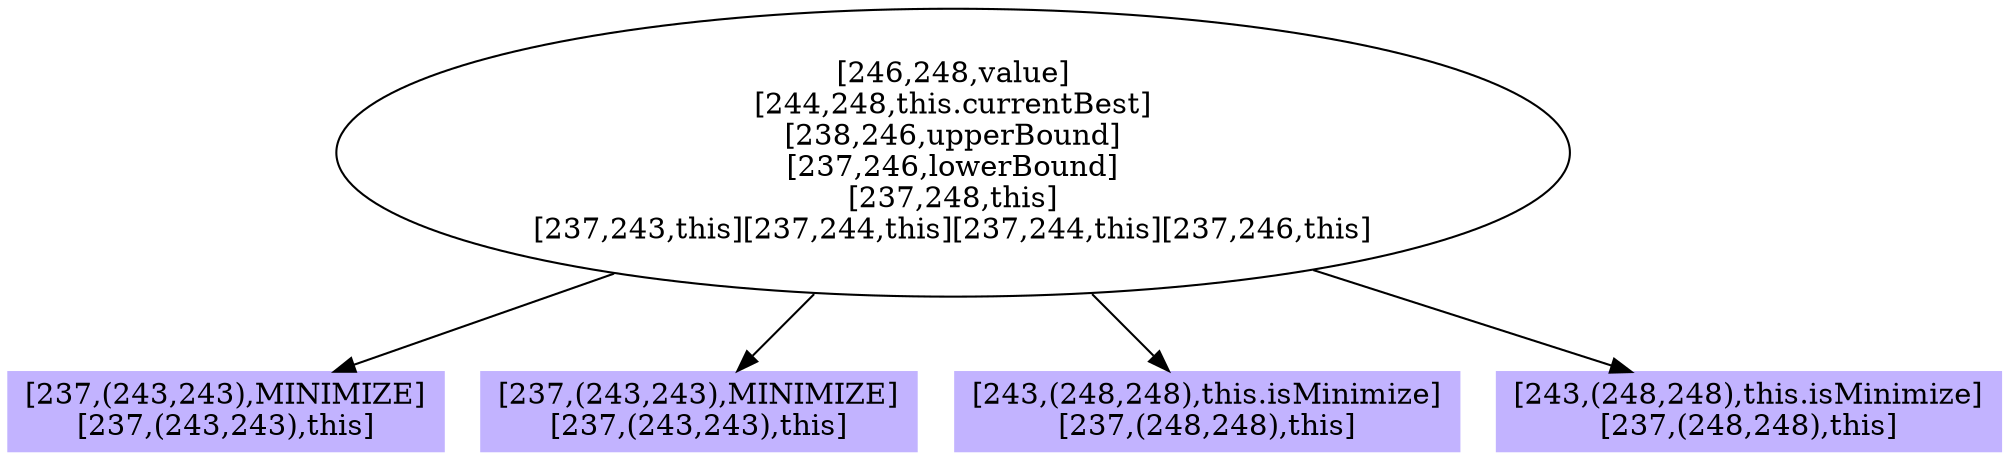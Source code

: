 digraph { 
0 [shape=box,style=filled,color=".7 .3 1.0",label="[237,(243,243),MINIMIZE]\n[237,(243,243),this]"];
1 [shape=box,style=filled,color=".7 .3 1.0",label="[237,(243,243),MINIMIZE]\n[237,(243,243),this]"];
2 [shape=box,style=filled,color=".7 .3 1.0",label="[243,(248,248),this.isMinimize]\n[237,(248,248),this]"];
3 [shape=box,style=filled,color=".7 .3 1.0",label="[243,(248,248),this.isMinimize]\n[237,(248,248),this]"];
4 [label="[246,248,value]\n[244,248,this.currentBest]\n[238,246,upperBound]\n[237,246,lowerBound]\n[237,248,this]\n[237,243,this][237,244,this][237,244,this][237,246,this]"];
4 -> 0;
4 -> 1;
4 -> 2;
4 -> 3;
}